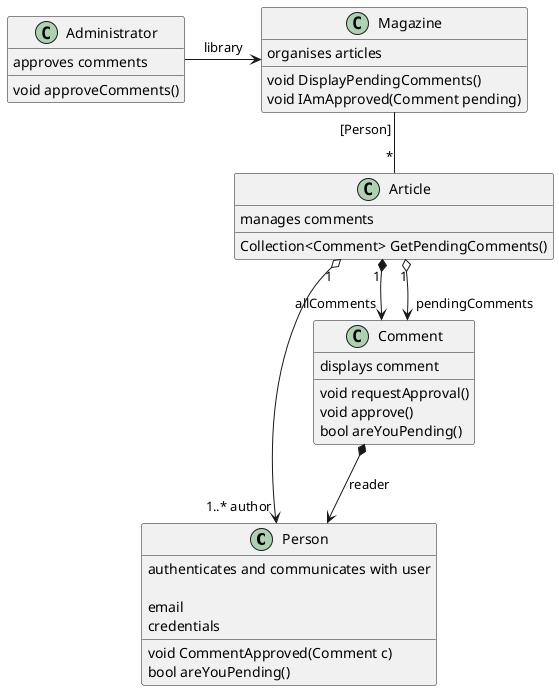 @startuml

class Person
{
    authenticates and communicates with user

    email
    credentials

    void CommentApproved(Comment c)
    bool areYouPending()
}

class Administrator
{
    approves comments

    void approveComments()
}
Administrator->Magazine : library

' commented out the contains relationship to try and show qualified assocation 
' i.e. an indirect one: in this case Magazine has a Dictionary of Articles, 
' keyed by Person (the author(s))
' Magazine "1" *-- "*" Article 
Magazine "[Person]" -- "*" Article
class Magazine
{
    organises articles

    void DisplayPendingComments()
    void IAmApproved(Comment pending)
}

Article "1" *--> "allComments" Comment
Article "1" o--> "pendingComments" Comment
Article "1" o--> "1..* author" Person
class Article
{
    manages comments

    Collection<Comment> GetPendingComments()
}

Comment *--> Person : reader
class Comment
{
    displays comment

    void requestApproval()
    void approve()
    bool areYouPending()
}

@enduml